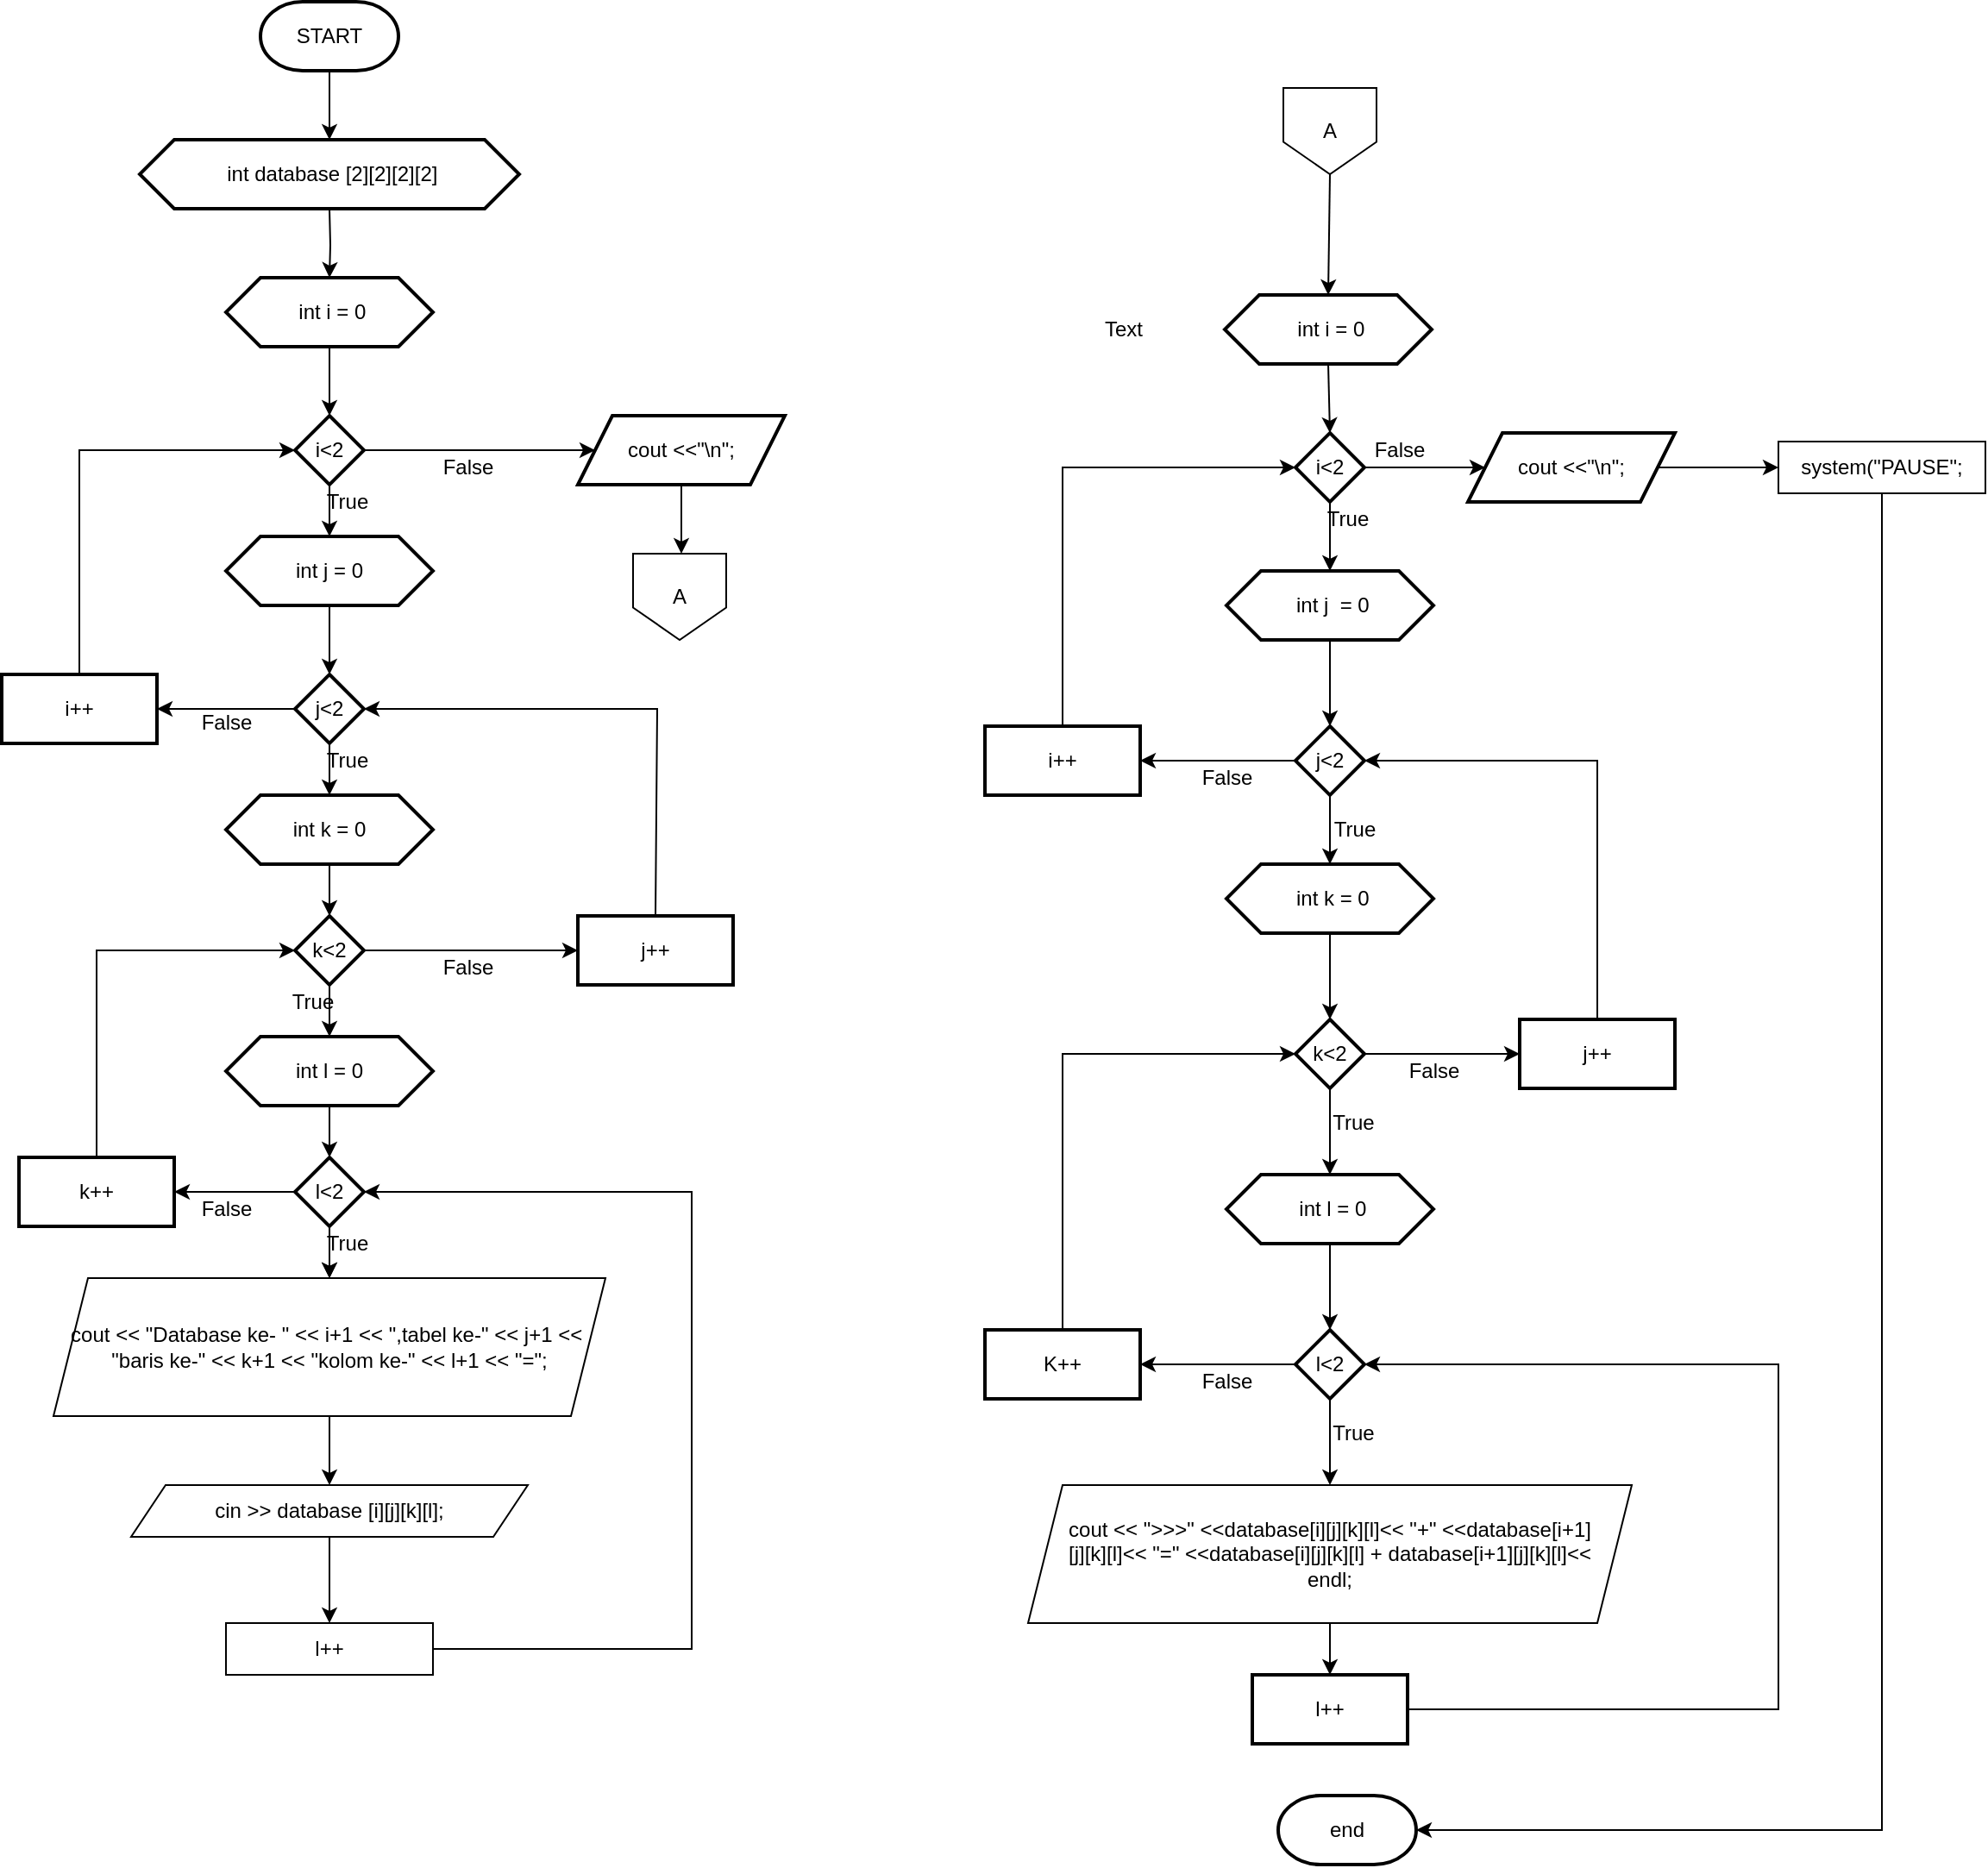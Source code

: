 <mxfile version="21.0.8" type="github">
  <diagram name="Halaman-1" id="My34Ea7B5HE9uBnM6y56">
    <mxGraphModel dx="1420" dy="924" grid="1" gridSize="10" guides="1" tooltips="1" connect="1" arrows="1" fold="1" page="1" pageScale="1" pageWidth="827" pageHeight="1169" math="0" shadow="0">
      <root>
        <mxCell id="0" />
        <mxCell id="1" parent="0" />
        <mxCell id="FS_mdOsVPUlgW1yLbpHe-3" value="" style="edgeStyle=orthogonalEdgeStyle;rounded=0;orthogonalLoop=1;jettySize=auto;html=1;" parent="1" source="FS_mdOsVPUlgW1yLbpHe-1" edge="1">
          <mxGeometry relative="1" as="geometry">
            <mxPoint x="210" y="120" as="targetPoint" />
          </mxGeometry>
        </mxCell>
        <mxCell id="FS_mdOsVPUlgW1yLbpHe-1" value="START" style="strokeWidth=2;html=1;shape=mxgraph.flowchart.terminator;whiteSpace=wrap;" parent="1" vertex="1">
          <mxGeometry x="170" y="40" width="80" height="40" as="geometry" />
        </mxCell>
        <mxCell id="FS_mdOsVPUlgW1yLbpHe-5" value="" style="edgeStyle=orthogonalEdgeStyle;rounded=0;orthogonalLoop=1;jettySize=auto;html=1;" parent="1" target="FS_mdOsVPUlgW1yLbpHe-4" edge="1">
          <mxGeometry relative="1" as="geometry">
            <mxPoint x="210" y="160" as="sourcePoint" />
          </mxGeometry>
        </mxCell>
        <mxCell id="FS_mdOsVPUlgW1yLbpHe-2" value="&amp;nbsp;int database [2][2][2][2]" style="shape=hexagon;perimeter=hexagonPerimeter2;whiteSpace=wrap;html=1;fixedSize=1;strokeWidth=2;" parent="1" vertex="1">
          <mxGeometry x="100" y="120" width="220" height="40" as="geometry" />
        </mxCell>
        <mxCell id="FS_mdOsVPUlgW1yLbpHe-7" value="" style="edgeStyle=orthogonalEdgeStyle;rounded=0;orthogonalLoop=1;jettySize=auto;html=1;" parent="1" source="FS_mdOsVPUlgW1yLbpHe-4" target="FS_mdOsVPUlgW1yLbpHe-6" edge="1">
          <mxGeometry relative="1" as="geometry" />
        </mxCell>
        <mxCell id="FS_mdOsVPUlgW1yLbpHe-4" value="&amp;nbsp;int i = 0" style="shape=hexagon;perimeter=hexagonPerimeter2;whiteSpace=wrap;html=1;fixedSize=1;strokeWidth=2;" parent="1" vertex="1">
          <mxGeometry x="150" y="200" width="120" height="40" as="geometry" />
        </mxCell>
        <mxCell id="FS_mdOsVPUlgW1yLbpHe-6" value="i&amp;lt;2" style="rhombus;whiteSpace=wrap;html=1;strokeWidth=2;" parent="1" vertex="1">
          <mxGeometry x="190" y="280" width="40" height="40" as="geometry" />
        </mxCell>
        <mxCell id="FS_mdOsVPUlgW1yLbpHe-8" value="i++" style="whiteSpace=wrap;html=1;strokeWidth=2;" parent="1" vertex="1">
          <mxGeometry x="20" y="430" width="90" height="40" as="geometry" />
        </mxCell>
        <mxCell id="FS_mdOsVPUlgW1yLbpHe-11" value="cout &amp;lt;&amp;lt;&quot;\n&quot;;" style="shape=parallelogram;perimeter=parallelogramPerimeter;whiteSpace=wrap;html=1;fixedSize=1;strokeWidth=2;" parent="1" vertex="1">
          <mxGeometry x="354" y="280" width="120" height="40" as="geometry" />
        </mxCell>
        <mxCell id="FS_mdOsVPUlgW1yLbpHe-14" value="" style="endArrow=classic;html=1;rounded=0;exitX=0.5;exitY=1;exitDx=0;exitDy=0;entryX=0.5;entryY=0;entryDx=0;entryDy=0;" parent="1" source="FS_mdOsVPUlgW1yLbpHe-11" edge="1">
          <mxGeometry width="50" height="50" relative="1" as="geometry">
            <mxPoint x="390" y="350" as="sourcePoint" />
            <mxPoint x="414" y="360" as="targetPoint" />
          </mxGeometry>
        </mxCell>
        <mxCell id="bL36hwAB8mRqSMdFLCKd-1" value="int j = 0" style="shape=hexagon;perimeter=hexagonPerimeter2;whiteSpace=wrap;html=1;fixedSize=1;strokeWidth=2;" vertex="1" parent="1">
          <mxGeometry x="150" y="350" width="120" height="40" as="geometry" />
        </mxCell>
        <mxCell id="bL36hwAB8mRqSMdFLCKd-2" value="j&amp;lt;2" style="rhombus;whiteSpace=wrap;html=1;strokeWidth=2;" vertex="1" parent="1">
          <mxGeometry x="190" y="430" width="40" height="40" as="geometry" />
        </mxCell>
        <mxCell id="bL36hwAB8mRqSMdFLCKd-3" value="int k = 0" style="shape=hexagon;perimeter=hexagonPerimeter2;whiteSpace=wrap;html=1;fixedSize=1;strokeWidth=2;" vertex="1" parent="1">
          <mxGeometry x="150" y="500" width="120" height="40" as="geometry" />
        </mxCell>
        <mxCell id="bL36hwAB8mRqSMdFLCKd-4" value="k&amp;lt;2" style="rhombus;whiteSpace=wrap;html=1;strokeWidth=2;" vertex="1" parent="1">
          <mxGeometry x="190" y="570" width="40" height="40" as="geometry" />
        </mxCell>
        <mxCell id="bL36hwAB8mRqSMdFLCKd-5" value="int l = 0" style="shape=hexagon;perimeter=hexagonPerimeter2;whiteSpace=wrap;html=1;fixedSize=1;strokeWidth=2;" vertex="1" parent="1">
          <mxGeometry x="150" y="640" width="120" height="40" as="geometry" />
        </mxCell>
        <mxCell id="bL36hwAB8mRqSMdFLCKd-96" value="" style="edgeStyle=orthogonalEdgeStyle;rounded=0;orthogonalLoop=1;jettySize=auto;html=1;" edge="1" parent="1" source="bL36hwAB8mRqSMdFLCKd-6" target="bL36hwAB8mRqSMdFLCKd-7">
          <mxGeometry relative="1" as="geometry" />
        </mxCell>
        <mxCell id="bL36hwAB8mRqSMdFLCKd-6" value="l&amp;lt;2" style="rhombus;whiteSpace=wrap;html=1;strokeWidth=2;" vertex="1" parent="1">
          <mxGeometry x="190" y="710" width="40" height="40" as="geometry" />
        </mxCell>
        <mxCell id="bL36hwAB8mRqSMdFLCKd-7" value="cout &amp;lt;&amp;lt; &quot;Database ke- &quot; &amp;lt;&amp;lt; i+1 &amp;lt;&amp;lt; &quot;,tabel ke-&quot; &amp;lt;&amp;lt; j+1 &amp;lt;&amp;lt;&amp;nbsp;&lt;br&gt;&quot;baris ke-&quot; &amp;lt;&amp;lt; k+1 &amp;lt;&amp;lt; &quot;kolom ke-&quot; &amp;lt;&amp;lt; l+1 &amp;lt;&amp;lt; &quot;=&quot;;" style="shape=parallelogram;perimeter=parallelogramPerimeter;whiteSpace=wrap;html=1;fixedSize=1;" vertex="1" parent="1">
          <mxGeometry x="50" y="780" width="320" height="80" as="geometry" />
        </mxCell>
        <mxCell id="bL36hwAB8mRqSMdFLCKd-8" value="cin &amp;gt;&amp;gt; database [i][j][k][l];" style="shape=parallelogram;perimeter=parallelogramPerimeter;whiteSpace=wrap;html=1;fixedSize=1;" vertex="1" parent="1">
          <mxGeometry x="95" y="900" width="230" height="30" as="geometry" />
        </mxCell>
        <mxCell id="bL36hwAB8mRqSMdFLCKd-9" value="l++" style="rounded=0;whiteSpace=wrap;html=1;" vertex="1" parent="1">
          <mxGeometry x="150" y="980" width="120" height="30" as="geometry" />
        </mxCell>
        <mxCell id="bL36hwAB8mRqSMdFLCKd-13" value="" style="endArrow=classic;html=1;rounded=0;exitX=0.5;exitY=1;exitDx=0;exitDy=0;entryX=0.5;entryY=0;entryDx=0;entryDy=0;" edge="1" parent="1" source="FS_mdOsVPUlgW1yLbpHe-6" target="bL36hwAB8mRqSMdFLCKd-1">
          <mxGeometry width="50" height="50" relative="1" as="geometry">
            <mxPoint x="420" y="440" as="sourcePoint" />
            <mxPoint x="470" y="390" as="targetPoint" />
          </mxGeometry>
        </mxCell>
        <mxCell id="bL36hwAB8mRqSMdFLCKd-15" value="" style="endArrow=classic;html=1;rounded=0;exitX=0.5;exitY=1;exitDx=0;exitDy=0;entryX=0.5;entryY=0;entryDx=0;entryDy=0;" edge="1" parent="1" source="bL36hwAB8mRqSMdFLCKd-7" target="bL36hwAB8mRqSMdFLCKd-8">
          <mxGeometry width="50" height="50" relative="1" as="geometry">
            <mxPoint x="394" y="685" as="sourcePoint" />
            <mxPoint x="444" y="635" as="targetPoint" />
          </mxGeometry>
        </mxCell>
        <mxCell id="bL36hwAB8mRqSMdFLCKd-16" value="" style="endArrow=classic;html=1;rounded=0;exitX=1;exitY=0.5;exitDx=0;exitDy=0;entryX=0;entryY=0.5;entryDx=0;entryDy=0;" edge="1" parent="1" source="FS_mdOsVPUlgW1yLbpHe-6" target="FS_mdOsVPUlgW1yLbpHe-11">
          <mxGeometry width="50" height="50" relative="1" as="geometry">
            <mxPoint x="424" y="620" as="sourcePoint" />
            <mxPoint x="474" y="570" as="targetPoint" />
          </mxGeometry>
        </mxCell>
        <mxCell id="bL36hwAB8mRqSMdFLCKd-17" value="" style="endArrow=classic;html=1;rounded=0;exitX=0.5;exitY=1;exitDx=0;exitDy=0;entryX=0.5;entryY=0;entryDx=0;entryDy=0;" edge="1" parent="1" source="bL36hwAB8mRqSMdFLCKd-8" target="bL36hwAB8mRqSMdFLCKd-9">
          <mxGeometry width="50" height="50" relative="1" as="geometry">
            <mxPoint x="414" y="740" as="sourcePoint" />
            <mxPoint x="464" y="690" as="targetPoint" />
          </mxGeometry>
        </mxCell>
        <mxCell id="bL36hwAB8mRqSMdFLCKd-18" value="" style="endArrow=classic;html=1;rounded=0;exitX=0.5;exitY=1;exitDx=0;exitDy=0;" edge="1" parent="1" source="bL36hwAB8mRqSMdFLCKd-6" target="bL36hwAB8mRqSMdFLCKd-7">
          <mxGeometry width="50" height="50" relative="1" as="geometry">
            <mxPoint x="400" y="410" as="sourcePoint" />
            <mxPoint x="450" y="360" as="targetPoint" />
          </mxGeometry>
        </mxCell>
        <mxCell id="bL36hwAB8mRqSMdFLCKd-19" value="" style="endArrow=classic;html=1;rounded=0;exitX=0.5;exitY=1;exitDx=0;exitDy=0;entryX=0.5;entryY=0;entryDx=0;entryDy=0;" edge="1" parent="1" source="bL36hwAB8mRqSMdFLCKd-5" target="bL36hwAB8mRqSMdFLCKd-6">
          <mxGeometry width="50" height="50" relative="1" as="geometry">
            <mxPoint x="410" y="420" as="sourcePoint" />
            <mxPoint x="460" y="370" as="targetPoint" />
          </mxGeometry>
        </mxCell>
        <mxCell id="bL36hwAB8mRqSMdFLCKd-20" value="" style="endArrow=classic;html=1;rounded=0;exitX=0.5;exitY=1;exitDx=0;exitDy=0;entryX=0.5;entryY=0;entryDx=0;entryDy=0;" edge="1" parent="1" source="bL36hwAB8mRqSMdFLCKd-4" target="bL36hwAB8mRqSMdFLCKd-5">
          <mxGeometry width="50" height="50" relative="1" as="geometry">
            <mxPoint x="420" y="430" as="sourcePoint" />
            <mxPoint x="470" y="380" as="targetPoint" />
          </mxGeometry>
        </mxCell>
        <mxCell id="bL36hwAB8mRqSMdFLCKd-21" value="" style="endArrow=classic;html=1;rounded=0;exitX=0.5;exitY=1;exitDx=0;exitDy=0;entryX=0.5;entryY=0;entryDx=0;entryDy=0;" edge="1" parent="1" source="bL36hwAB8mRqSMdFLCKd-3" target="bL36hwAB8mRqSMdFLCKd-4">
          <mxGeometry width="50" height="50" relative="1" as="geometry">
            <mxPoint x="430" y="440" as="sourcePoint" />
            <mxPoint x="480" y="390" as="targetPoint" />
          </mxGeometry>
        </mxCell>
        <mxCell id="bL36hwAB8mRqSMdFLCKd-22" value="" style="endArrow=classic;html=1;rounded=0;exitX=0.5;exitY=1;exitDx=0;exitDy=0;entryX=0.5;entryY=0;entryDx=0;entryDy=0;" edge="1" parent="1" source="bL36hwAB8mRqSMdFLCKd-2" target="bL36hwAB8mRqSMdFLCKd-3">
          <mxGeometry width="50" height="50" relative="1" as="geometry">
            <mxPoint x="440" y="450" as="sourcePoint" />
            <mxPoint x="490" y="400" as="targetPoint" />
          </mxGeometry>
        </mxCell>
        <mxCell id="bL36hwAB8mRqSMdFLCKd-23" value="" style="endArrow=classic;html=1;rounded=0;exitX=0.5;exitY=1;exitDx=0;exitDy=0;" edge="1" parent="1" source="bL36hwAB8mRqSMdFLCKd-1" target="bL36hwAB8mRqSMdFLCKd-2">
          <mxGeometry width="50" height="50" relative="1" as="geometry">
            <mxPoint x="450" y="460" as="sourcePoint" />
            <mxPoint x="500" y="410" as="targetPoint" />
          </mxGeometry>
        </mxCell>
        <mxCell id="bL36hwAB8mRqSMdFLCKd-26" value="&amp;nbsp;int i = 0" style="shape=hexagon;perimeter=hexagonPerimeter2;whiteSpace=wrap;html=1;fixedSize=1;strokeWidth=2;" vertex="1" parent="1">
          <mxGeometry x="729" y="210" width="120" height="40" as="geometry" />
        </mxCell>
        <mxCell id="bL36hwAB8mRqSMdFLCKd-27" value="i&amp;lt;2" style="rhombus;whiteSpace=wrap;html=1;strokeWidth=2;" vertex="1" parent="1">
          <mxGeometry x="770" y="290" width="40" height="40" as="geometry" />
        </mxCell>
        <mxCell id="bL36hwAB8mRqSMdFLCKd-28" value="" style="endArrow=classic;html=1;rounded=0;exitX=0;exitY=0.5;exitDx=0;exitDy=0;entryX=1;entryY=0.5;entryDx=0;entryDy=0;" edge="1" parent="1" source="bL36hwAB8mRqSMdFLCKd-2" target="FS_mdOsVPUlgW1yLbpHe-8">
          <mxGeometry width="50" height="50" relative="1" as="geometry">
            <mxPoint x="520" y="560" as="sourcePoint" />
            <mxPoint x="570" y="510" as="targetPoint" />
          </mxGeometry>
        </mxCell>
        <mxCell id="bL36hwAB8mRqSMdFLCKd-29" value="" style="endArrow=classic;html=1;rounded=0;exitX=0.5;exitY=0;exitDx=0;exitDy=0;entryX=0;entryY=0.5;entryDx=0;entryDy=0;" edge="1" parent="1" source="FS_mdOsVPUlgW1yLbpHe-8" target="FS_mdOsVPUlgW1yLbpHe-6">
          <mxGeometry width="50" height="50" relative="1" as="geometry">
            <mxPoint x="530" y="570" as="sourcePoint" />
            <mxPoint x="580" y="520" as="targetPoint" />
            <Array as="points">
              <mxPoint x="65" y="300" />
            </Array>
          </mxGeometry>
        </mxCell>
        <mxCell id="bL36hwAB8mRqSMdFLCKd-31" value="" style="endArrow=classic;html=1;rounded=0;exitX=0.5;exitY=1;exitDx=0;exitDy=0;entryX=0.5;entryY=0;entryDx=0;entryDy=0;" edge="1" parent="1" source="bL36hwAB8mRqSMdFLCKd-26" target="bL36hwAB8mRqSMdFLCKd-27">
          <mxGeometry width="50" height="50" relative="1" as="geometry">
            <mxPoint x="550" y="590" as="sourcePoint" />
            <mxPoint x="600" y="540" as="targetPoint" />
          </mxGeometry>
        </mxCell>
        <mxCell id="bL36hwAB8mRqSMdFLCKd-34" value="&amp;nbsp;int j&amp;nbsp; = 0" style="shape=hexagon;perimeter=hexagonPerimeter2;whiteSpace=wrap;html=1;fixedSize=1;strokeWidth=2;" vertex="1" parent="1">
          <mxGeometry x="730" y="370" width="120" height="40" as="geometry" />
        </mxCell>
        <mxCell id="bL36hwAB8mRqSMdFLCKd-35" value="&amp;nbsp;int l = 0" style="shape=hexagon;perimeter=hexagonPerimeter2;whiteSpace=wrap;html=1;fixedSize=1;strokeWidth=2;" vertex="1" parent="1">
          <mxGeometry x="730" y="720" width="120" height="40" as="geometry" />
        </mxCell>
        <mxCell id="bL36hwAB8mRqSMdFLCKd-36" value="&amp;nbsp;int k = 0" style="shape=hexagon;perimeter=hexagonPerimeter2;whiteSpace=wrap;html=1;fixedSize=1;strokeWidth=2;" vertex="1" parent="1">
          <mxGeometry x="730" y="540" width="120" height="40" as="geometry" />
        </mxCell>
        <mxCell id="bL36hwAB8mRqSMdFLCKd-40" value="j&amp;lt;2" style="rhombus;whiteSpace=wrap;html=1;strokeWidth=2;" vertex="1" parent="1">
          <mxGeometry x="770" y="460" width="40" height="40" as="geometry" />
        </mxCell>
        <mxCell id="bL36hwAB8mRqSMdFLCKd-41" value="l&amp;lt;2" style="rhombus;whiteSpace=wrap;html=1;strokeWidth=2;" vertex="1" parent="1">
          <mxGeometry x="770" y="810" width="40" height="40" as="geometry" />
        </mxCell>
        <mxCell id="bL36hwAB8mRqSMdFLCKd-42" value="k&amp;lt;2" style="rhombus;whiteSpace=wrap;html=1;strokeWidth=2;" vertex="1" parent="1">
          <mxGeometry x="770" y="630" width="40" height="40" as="geometry" />
        </mxCell>
        <mxCell id="bL36hwAB8mRqSMdFLCKd-46" value="K++" style="whiteSpace=wrap;html=1;strokeWidth=2;" vertex="1" parent="1">
          <mxGeometry x="590" y="810" width="90" height="40" as="geometry" />
        </mxCell>
        <mxCell id="bL36hwAB8mRqSMdFLCKd-47" value="i++" style="whiteSpace=wrap;html=1;strokeWidth=2;" vertex="1" parent="1">
          <mxGeometry x="590" y="460" width="90" height="40" as="geometry" />
        </mxCell>
        <mxCell id="bL36hwAB8mRqSMdFLCKd-48" value="cout &amp;lt;&amp;lt; &quot;&amp;gt;&amp;gt;&amp;gt;&quot; &amp;lt;&amp;lt;database[i][j][k][l]&amp;lt;&amp;lt; &quot;+&quot; &amp;lt;&amp;lt;database[i+1]&lt;br&gt;[j][k][l]&amp;lt;&amp;lt; &quot;=&quot; &amp;lt;&amp;lt;database[i][j][k][l] + database[i+1][j][k][l]&amp;lt;&amp;lt;&lt;br&gt;endl;" style="shape=parallelogram;perimeter=parallelogramPerimeter;whiteSpace=wrap;html=1;fixedSize=1;" vertex="1" parent="1">
          <mxGeometry x="615" y="900" width="350" height="80" as="geometry" />
        </mxCell>
        <mxCell id="bL36hwAB8mRqSMdFLCKd-49" value="cout &amp;lt;&amp;lt;&quot;\n&quot;;" style="shape=parallelogram;perimeter=parallelogramPerimeter;whiteSpace=wrap;html=1;fixedSize=1;strokeWidth=2;" vertex="1" parent="1">
          <mxGeometry x="870" y="290" width="120" height="40" as="geometry" />
        </mxCell>
        <mxCell id="bL36hwAB8mRqSMdFLCKd-50" value="system(&quot;PAUSE&quot;;" style="rounded=0;whiteSpace=wrap;html=1;" vertex="1" parent="1">
          <mxGeometry x="1050" y="295" width="120" height="30" as="geometry" />
        </mxCell>
        <mxCell id="bL36hwAB8mRqSMdFLCKd-51" value="end" style="strokeWidth=2;html=1;shape=mxgraph.flowchart.terminator;whiteSpace=wrap;" vertex="1" parent="1">
          <mxGeometry x="760" y="1080" width="80" height="40" as="geometry" />
        </mxCell>
        <mxCell id="bL36hwAB8mRqSMdFLCKd-52" value="l++" style="whiteSpace=wrap;html=1;strokeWidth=2;" vertex="1" parent="1">
          <mxGeometry x="745" y="1010" width="90" height="40" as="geometry" />
        </mxCell>
        <mxCell id="bL36hwAB8mRqSMdFLCKd-53" value="" style="endArrow=classic;html=1;rounded=0;exitX=0;exitY=0.5;exitDx=0;exitDy=0;entryX=1;entryY=0.5;entryDx=0;entryDy=0;" edge="1" parent="1" source="bL36hwAB8mRqSMdFLCKd-40" target="bL36hwAB8mRqSMdFLCKd-47">
          <mxGeometry width="50" height="50" relative="1" as="geometry">
            <mxPoint x="560" y="600" as="sourcePoint" />
            <mxPoint x="610" y="550" as="targetPoint" />
          </mxGeometry>
        </mxCell>
        <mxCell id="bL36hwAB8mRqSMdFLCKd-54" value="" style="endArrow=classic;html=1;rounded=0;exitX=0.5;exitY=1;exitDx=0;exitDy=0;entryX=0.5;entryY=0;entryDx=0;entryDy=0;" edge="1" parent="1" source="bL36hwAB8mRqSMdFLCKd-27" target="bL36hwAB8mRqSMdFLCKd-34">
          <mxGeometry width="50" height="50" relative="1" as="geometry">
            <mxPoint x="510" y="570" as="sourcePoint" />
            <mxPoint x="620" y="560" as="targetPoint" />
          </mxGeometry>
        </mxCell>
        <mxCell id="bL36hwAB8mRqSMdFLCKd-55" value="" style="endArrow=classic;html=1;rounded=0;exitX=0.5;exitY=1;exitDx=0;exitDy=0;entryX=0.5;entryY=0;entryDx=0;entryDy=0;" edge="1" parent="1" source="bL36hwAB8mRqSMdFLCKd-34" target="bL36hwAB8mRqSMdFLCKd-40">
          <mxGeometry width="50" height="50" relative="1" as="geometry">
            <mxPoint x="580" y="620" as="sourcePoint" />
            <mxPoint x="630" y="570" as="targetPoint" />
          </mxGeometry>
        </mxCell>
        <mxCell id="bL36hwAB8mRqSMdFLCKd-56" value="" style="endArrow=classic;html=1;rounded=0;exitX=0.5;exitY=1;exitDx=0;exitDy=0;entryX=0.5;entryY=0;entryDx=0;entryDy=0;" edge="1" parent="1" source="bL36hwAB8mRqSMdFLCKd-40" target="bL36hwAB8mRqSMdFLCKd-36">
          <mxGeometry width="50" height="50" relative="1" as="geometry">
            <mxPoint x="590" y="630" as="sourcePoint" />
            <mxPoint x="640" y="580" as="targetPoint" />
          </mxGeometry>
        </mxCell>
        <mxCell id="bL36hwAB8mRqSMdFLCKd-57" value="" style="endArrow=classic;html=1;rounded=0;exitX=0.5;exitY=1;exitDx=0;exitDy=0;entryX=0.5;entryY=0;entryDx=0;entryDy=0;" edge="1" parent="1" source="bL36hwAB8mRqSMdFLCKd-36" target="bL36hwAB8mRqSMdFLCKd-42">
          <mxGeometry width="50" height="50" relative="1" as="geometry">
            <mxPoint x="600" y="640" as="sourcePoint" />
            <mxPoint x="650" y="590" as="targetPoint" />
          </mxGeometry>
        </mxCell>
        <mxCell id="bL36hwAB8mRqSMdFLCKd-58" value="" style="endArrow=classic;html=1;rounded=0;exitX=0.5;exitY=1;exitDx=0;exitDy=0;entryX=0.5;entryY=0;entryDx=0;entryDy=0;" edge="1" parent="1" source="bL36hwAB8mRqSMdFLCKd-42" target="bL36hwAB8mRqSMdFLCKd-35">
          <mxGeometry width="50" height="50" relative="1" as="geometry">
            <mxPoint x="610" y="650" as="sourcePoint" />
            <mxPoint x="660" y="600" as="targetPoint" />
          </mxGeometry>
        </mxCell>
        <mxCell id="bL36hwAB8mRqSMdFLCKd-59" value="" style="endArrow=classic;html=1;rounded=0;exitX=1;exitY=0.5;exitDx=0;exitDy=0;entryX=0;entryY=0.5;entryDx=0;entryDy=0;" edge="1" parent="1" source="bL36hwAB8mRqSMdFLCKd-49" target="bL36hwAB8mRqSMdFLCKd-50">
          <mxGeometry width="50" height="50" relative="1" as="geometry">
            <mxPoint x="980" y="395" as="sourcePoint" />
            <mxPoint x="1030" y="345" as="targetPoint" />
          </mxGeometry>
        </mxCell>
        <mxCell id="bL36hwAB8mRqSMdFLCKd-60" value="" style="endArrow=classic;html=1;rounded=0;exitX=0.5;exitY=1;exitDx=0;exitDy=0;entryX=0.5;entryY=0;entryDx=0;entryDy=0;" edge="1" parent="1" source="bL36hwAB8mRqSMdFLCKd-35" target="bL36hwAB8mRqSMdFLCKd-41">
          <mxGeometry width="50" height="50" relative="1" as="geometry">
            <mxPoint x="630" y="670" as="sourcePoint" />
            <mxPoint x="680" y="620" as="targetPoint" />
          </mxGeometry>
        </mxCell>
        <mxCell id="bL36hwAB8mRqSMdFLCKd-62" value="" style="endArrow=classic;html=1;rounded=0;exitX=0.5;exitY=0;exitDx=0;exitDy=0;entryX=0;entryY=0.5;entryDx=0;entryDy=0;" edge="1" parent="1" source="bL36hwAB8mRqSMdFLCKd-47" target="bL36hwAB8mRqSMdFLCKd-27">
          <mxGeometry width="50" height="50" relative="1" as="geometry">
            <mxPoint x="540" y="615" as="sourcePoint" />
            <mxPoint x="590" y="565" as="targetPoint" />
            <Array as="points">
              <mxPoint x="635" y="310" />
            </Array>
          </mxGeometry>
        </mxCell>
        <mxCell id="bL36hwAB8mRqSMdFLCKd-63" value="" style="endArrow=classic;html=1;rounded=0;exitX=0.5;exitY=0;exitDx=0;exitDy=0;entryX=0;entryY=0.5;entryDx=0;entryDy=0;" edge="1" parent="1" source="bL36hwAB8mRqSMdFLCKd-46" target="bL36hwAB8mRqSMdFLCKd-42">
          <mxGeometry width="50" height="50" relative="1" as="geometry">
            <mxPoint x="650" y="690" as="sourcePoint" />
            <mxPoint x="700" y="640" as="targetPoint" />
            <Array as="points">
              <mxPoint x="635" y="650" />
            </Array>
          </mxGeometry>
        </mxCell>
        <mxCell id="bL36hwAB8mRqSMdFLCKd-64" value="" style="endArrow=classic;html=1;rounded=0;exitX=0;exitY=0.5;exitDx=0;exitDy=0;entryX=1;entryY=0.5;entryDx=0;entryDy=0;" edge="1" parent="1" source="bL36hwAB8mRqSMdFLCKd-41" target="bL36hwAB8mRqSMdFLCKd-46">
          <mxGeometry width="50" height="50" relative="1" as="geometry">
            <mxPoint x="660" y="700" as="sourcePoint" />
            <mxPoint x="710" y="650" as="targetPoint" />
          </mxGeometry>
        </mxCell>
        <mxCell id="bL36hwAB8mRqSMdFLCKd-65" value="" style="endArrow=classic;html=1;rounded=0;exitX=0.5;exitY=1;exitDx=0;exitDy=0;" edge="1" parent="1" source="bL36hwAB8mRqSMdFLCKd-41" target="bL36hwAB8mRqSMdFLCKd-48">
          <mxGeometry width="50" height="50" relative="1" as="geometry">
            <mxPoint x="670" y="710" as="sourcePoint" />
            <mxPoint x="720" y="660" as="targetPoint" />
          </mxGeometry>
        </mxCell>
        <mxCell id="bL36hwAB8mRqSMdFLCKd-66" value="" style="endArrow=classic;html=1;rounded=0;exitX=1;exitY=0.5;exitDx=0;exitDy=0;entryX=0;entryY=0.5;entryDx=0;entryDy=0;" edge="1" parent="1" source="bL36hwAB8mRqSMdFLCKd-27" target="bL36hwAB8mRqSMdFLCKd-49">
          <mxGeometry width="50" height="50" relative="1" as="geometry">
            <mxPoint x="680" y="720" as="sourcePoint" />
            <mxPoint x="730" y="670" as="targetPoint" />
          </mxGeometry>
        </mxCell>
        <mxCell id="bL36hwAB8mRqSMdFLCKd-67" value="" style="endArrow=classic;html=1;rounded=0;exitX=0.5;exitY=1;exitDx=0;exitDy=0;entryX=0.5;entryY=0;entryDx=0;entryDy=0;" edge="1" parent="1" target="bL36hwAB8mRqSMdFLCKd-26">
          <mxGeometry width="50" height="50" relative="1" as="geometry">
            <mxPoint x="790" y="140" as="sourcePoint" />
            <mxPoint x="1060" y="320" as="targetPoint" />
          </mxGeometry>
        </mxCell>
        <mxCell id="bL36hwAB8mRqSMdFLCKd-68" value="j++" style="whiteSpace=wrap;html=1;strokeWidth=2;" vertex="1" parent="1">
          <mxGeometry x="354" y="570" width="90" height="40" as="geometry" />
        </mxCell>
        <mxCell id="bL36hwAB8mRqSMdFLCKd-69" value="k++" style="whiteSpace=wrap;html=1;strokeWidth=2;" vertex="1" parent="1">
          <mxGeometry x="30" y="710" width="90" height="40" as="geometry" />
        </mxCell>
        <mxCell id="bL36hwAB8mRqSMdFLCKd-70" value="" style="endArrow=classic;html=1;rounded=0;exitX=0;exitY=0.5;exitDx=0;exitDy=0;entryX=1;entryY=0.5;entryDx=0;entryDy=0;" edge="1" parent="1" source="bL36hwAB8mRqSMdFLCKd-6" target="bL36hwAB8mRqSMdFLCKd-69">
          <mxGeometry width="50" height="50" relative="1" as="geometry">
            <mxPoint x="390" y="630" as="sourcePoint" />
            <mxPoint x="300" y="630" as="targetPoint" />
          </mxGeometry>
        </mxCell>
        <mxCell id="bL36hwAB8mRqSMdFLCKd-71" value="" style="endArrow=classic;html=1;rounded=0;exitX=0.5;exitY=0;exitDx=0;exitDy=0;entryX=0;entryY=0.5;entryDx=0;entryDy=0;" edge="1" parent="1" source="bL36hwAB8mRqSMdFLCKd-69" target="bL36hwAB8mRqSMdFLCKd-4">
          <mxGeometry width="50" height="50" relative="1" as="geometry">
            <mxPoint x="384" y="690" as="sourcePoint" />
            <mxPoint x="294" y="690" as="targetPoint" />
            <Array as="points">
              <mxPoint x="75" y="590" />
            </Array>
          </mxGeometry>
        </mxCell>
        <mxCell id="bL36hwAB8mRqSMdFLCKd-72" value="" style="endArrow=classic;html=1;rounded=0;exitX=1;exitY=0.5;exitDx=0;exitDy=0;entryX=1;entryY=0.5;entryDx=0;entryDy=0;" edge="1" parent="1" source="bL36hwAB8mRqSMdFLCKd-52" target="bL36hwAB8mRqSMdFLCKd-41">
          <mxGeometry width="50" height="50" relative="1" as="geometry">
            <mxPoint x="394" y="700" as="sourcePoint" />
            <mxPoint x="304" y="700" as="targetPoint" />
            <Array as="points">
              <mxPoint x="1050" y="1030" />
              <mxPoint x="1050" y="940" />
              <mxPoint x="1050" y="830" />
            </Array>
          </mxGeometry>
        </mxCell>
        <mxCell id="bL36hwAB8mRqSMdFLCKd-73" value="" style="endArrow=classic;html=1;rounded=0;exitX=0.5;exitY=0;exitDx=0;exitDy=0;entryX=1;entryY=0.5;entryDx=0;entryDy=0;" edge="1" parent="1" source="bL36hwAB8mRqSMdFLCKd-68" target="bL36hwAB8mRqSMdFLCKd-2">
          <mxGeometry width="50" height="50" relative="1" as="geometry">
            <mxPoint x="404" y="710" as="sourcePoint" />
            <mxPoint x="314" y="710" as="targetPoint" />
            <Array as="points">
              <mxPoint x="400" y="450" />
            </Array>
          </mxGeometry>
        </mxCell>
        <mxCell id="bL36hwAB8mRqSMdFLCKd-74" value="" style="endArrow=classic;html=1;rounded=0;exitX=1;exitY=0.5;exitDx=0;exitDy=0;entryX=1;entryY=0.5;entryDx=0;entryDy=0;" edge="1" parent="1" source="bL36hwAB8mRqSMdFLCKd-9" target="bL36hwAB8mRqSMdFLCKd-6">
          <mxGeometry width="50" height="50" relative="1" as="geometry">
            <mxPoint x="414" y="720" as="sourcePoint" />
            <mxPoint x="324" y="720" as="targetPoint" />
            <Array as="points">
              <mxPoint x="420" y="995" />
              <mxPoint x="420" y="730" />
            </Array>
          </mxGeometry>
        </mxCell>
        <mxCell id="bL36hwAB8mRqSMdFLCKd-75" value="" style="endArrow=classic;html=1;rounded=0;exitX=1;exitY=0.5;exitDx=0;exitDy=0;entryX=0;entryY=0.5;entryDx=0;entryDy=0;" edge="1" parent="1" source="bL36hwAB8mRqSMdFLCKd-4" target="bL36hwAB8mRqSMdFLCKd-68">
          <mxGeometry width="50" height="50" relative="1" as="geometry">
            <mxPoint x="424" y="730" as="sourcePoint" />
            <mxPoint x="334" y="730" as="targetPoint" />
          </mxGeometry>
        </mxCell>
        <mxCell id="bL36hwAB8mRqSMdFLCKd-76" value="" style="endArrow=classic;html=1;rounded=0;exitX=0.5;exitY=0;exitDx=0;exitDy=0;entryX=1;entryY=0.5;entryDx=0;entryDy=0;" edge="1" parent="1" source="bL36hwAB8mRqSMdFLCKd-80" target="bL36hwAB8mRqSMdFLCKd-40">
          <mxGeometry width="50" height="50" relative="1" as="geometry">
            <mxPoint x="929.23" y="540" as="sourcePoint" />
            <mxPoint x="929.23" y="580" as="targetPoint" />
            <Array as="points">
              <mxPoint x="945" y="480" />
            </Array>
          </mxGeometry>
        </mxCell>
        <mxCell id="bL36hwAB8mRqSMdFLCKd-78" value="" style="endArrow=classic;html=1;rounded=0;entryX=1;entryY=0.5;entryDx=0;entryDy=0;entryPerimeter=0;exitX=0.5;exitY=1;exitDx=0;exitDy=0;" edge="1" parent="1" source="bL36hwAB8mRqSMdFLCKd-50" target="bL36hwAB8mRqSMdFLCKd-51">
          <mxGeometry width="50" height="50" relative="1" as="geometry">
            <mxPoint x="1110" y="320" as="sourcePoint" />
            <mxPoint x="1380" y="780" as="targetPoint" />
            <Array as="points">
              <mxPoint x="1110" y="1100" />
            </Array>
          </mxGeometry>
        </mxCell>
        <mxCell id="bL36hwAB8mRqSMdFLCKd-79" value="" style="endArrow=classic;html=1;rounded=0;exitX=1;exitY=0.5;exitDx=0;exitDy=0;entryX=0;entryY=0.5;entryDx=0;entryDy=0;" edge="1" parent="1" source="bL36hwAB8mRqSMdFLCKd-42" target="bL36hwAB8mRqSMdFLCKd-80">
          <mxGeometry width="50" height="50" relative="1" as="geometry">
            <mxPoint x="840" y="640" as="sourcePoint" />
            <mxPoint x="840" y="680" as="targetPoint" />
          </mxGeometry>
        </mxCell>
        <mxCell id="bL36hwAB8mRqSMdFLCKd-80" value="j++" style="whiteSpace=wrap;html=1;strokeWidth=2;" vertex="1" parent="1">
          <mxGeometry x="900" y="630" width="90" height="40" as="geometry" />
        </mxCell>
        <mxCell id="bL36hwAB8mRqSMdFLCKd-81" value="" style="endArrow=classic;html=1;rounded=0;exitX=0.5;exitY=1;exitDx=0;exitDy=0;entryX=0.5;entryY=0;entryDx=0;entryDy=0;" edge="1" parent="1" source="bL36hwAB8mRqSMdFLCKd-48" target="bL36hwAB8mRqSMdFLCKd-52">
          <mxGeometry width="50" height="50" relative="1" as="geometry">
            <mxPoint x="800" y="860" as="sourcePoint" />
            <mxPoint x="800" y="910" as="targetPoint" />
          </mxGeometry>
        </mxCell>
        <mxCell id="bL36hwAB8mRqSMdFLCKd-82" value="Text" style="text;html=1;align=center;verticalAlign=middle;resizable=0;points=[];autosize=1;strokeColor=none;fillColor=none;" vertex="1" parent="1">
          <mxGeometry x="645" y="215" width="50" height="30" as="geometry" />
        </mxCell>
        <mxCell id="bL36hwAB8mRqSMdFLCKd-87" value="A" style="shape=offPageConnector;whiteSpace=wrap;html=1;" vertex="1" parent="1">
          <mxGeometry x="386" y="360" width="54" height="50" as="geometry" />
        </mxCell>
        <mxCell id="bL36hwAB8mRqSMdFLCKd-88" value="A" style="shape=offPageConnector;whiteSpace=wrap;html=1;" vertex="1" parent="1">
          <mxGeometry x="763" y="90" width="54" height="50" as="geometry" />
        </mxCell>
        <mxCell id="bL36hwAB8mRqSMdFLCKd-89" value="&lt;br&gt;False" style="text;html=1;align=center;verticalAlign=middle;resizable=0;points=[];autosize=1;strokeColor=none;fillColor=none;" vertex="1" parent="1">
          <mxGeometry x="125" y="430" width="50" height="40" as="geometry" />
        </mxCell>
        <mxCell id="bL36hwAB8mRqSMdFLCKd-90" value="False" style="text;html=1;align=center;verticalAlign=middle;resizable=0;points=[];autosize=1;strokeColor=none;fillColor=none;" vertex="1" parent="1">
          <mxGeometry x="265" y="295" width="50" height="30" as="geometry" />
        </mxCell>
        <mxCell id="bL36hwAB8mRqSMdFLCKd-91" value="True" style="text;html=1;align=center;verticalAlign=middle;resizable=0;points=[];autosize=1;strokeColor=none;fillColor=none;" vertex="1" parent="1">
          <mxGeometry x="195" y="315" width="50" height="30" as="geometry" />
        </mxCell>
        <mxCell id="bL36hwAB8mRqSMdFLCKd-92" value="True" style="text;html=1;align=center;verticalAlign=middle;resizable=0;points=[];autosize=1;strokeColor=none;fillColor=none;" vertex="1" parent="1">
          <mxGeometry x="195" y="465" width="50" height="30" as="geometry" />
        </mxCell>
        <mxCell id="bL36hwAB8mRqSMdFLCKd-93" value="False" style="text;html=1;align=center;verticalAlign=middle;resizable=0;points=[];autosize=1;strokeColor=none;fillColor=none;" vertex="1" parent="1">
          <mxGeometry x="265" y="585" width="50" height="30" as="geometry" />
        </mxCell>
        <mxCell id="bL36hwAB8mRqSMdFLCKd-94" value="False" style="text;html=1;align=center;verticalAlign=middle;resizable=0;points=[];autosize=1;strokeColor=none;fillColor=none;" vertex="1" parent="1">
          <mxGeometry x="125" y="725" width="50" height="30" as="geometry" />
        </mxCell>
        <mxCell id="bL36hwAB8mRqSMdFLCKd-95" value="True" style="text;html=1;align=center;verticalAlign=middle;resizable=0;points=[];autosize=1;strokeColor=none;fillColor=none;" vertex="1" parent="1">
          <mxGeometry x="175" y="605" width="50" height="30" as="geometry" />
        </mxCell>
        <mxCell id="bL36hwAB8mRqSMdFLCKd-97" value="True" style="text;html=1;align=center;verticalAlign=middle;resizable=0;points=[];autosize=1;strokeColor=none;fillColor=none;" vertex="1" parent="1">
          <mxGeometry x="195" y="745" width="50" height="30" as="geometry" />
        </mxCell>
        <mxCell id="bL36hwAB8mRqSMdFLCKd-99" value="False" style="text;html=1;align=center;verticalAlign=middle;resizable=0;points=[];autosize=1;strokeColor=none;fillColor=none;" vertex="1" parent="1">
          <mxGeometry x="805" y="285" width="50" height="30" as="geometry" />
        </mxCell>
        <mxCell id="bL36hwAB8mRqSMdFLCKd-100" value="True" style="text;html=1;align=center;verticalAlign=middle;resizable=0;points=[];autosize=1;strokeColor=none;fillColor=none;" vertex="1" parent="1">
          <mxGeometry x="775" y="325" width="50" height="30" as="geometry" />
        </mxCell>
        <mxCell id="bL36hwAB8mRqSMdFLCKd-101" value="False" style="text;html=1;align=center;verticalAlign=middle;resizable=0;points=[];autosize=1;strokeColor=none;fillColor=none;" vertex="1" parent="1">
          <mxGeometry x="705" y="475" width="50" height="30" as="geometry" />
        </mxCell>
        <mxCell id="bL36hwAB8mRqSMdFLCKd-102" value="True" style="text;html=1;align=center;verticalAlign=middle;resizable=0;points=[];autosize=1;strokeColor=none;fillColor=none;" vertex="1" parent="1">
          <mxGeometry x="779" y="505" width="50" height="30" as="geometry" />
        </mxCell>
        <mxCell id="bL36hwAB8mRqSMdFLCKd-103" value="False" style="text;html=1;align=center;verticalAlign=middle;resizable=0;points=[];autosize=1;strokeColor=none;fillColor=none;" vertex="1" parent="1">
          <mxGeometry x="825" y="645" width="50" height="30" as="geometry" />
        </mxCell>
        <mxCell id="bL36hwAB8mRqSMdFLCKd-104" value="&amp;nbsp; True" style="text;html=1;align=center;verticalAlign=middle;resizable=0;points=[];autosize=1;strokeColor=none;fillColor=none;" vertex="1" parent="1">
          <mxGeometry x="775" y="675" width="50" height="30" as="geometry" />
        </mxCell>
        <mxCell id="bL36hwAB8mRqSMdFLCKd-105" value="False" style="text;html=1;align=center;verticalAlign=middle;resizable=0;points=[];autosize=1;strokeColor=none;fillColor=none;" vertex="1" parent="1">
          <mxGeometry x="705" y="825" width="50" height="30" as="geometry" />
        </mxCell>
        <mxCell id="bL36hwAB8mRqSMdFLCKd-106" value="&amp;nbsp; True" style="text;html=1;align=center;verticalAlign=middle;resizable=0;points=[];autosize=1;strokeColor=none;fillColor=none;" vertex="1" parent="1">
          <mxGeometry x="775" y="855" width="50" height="30" as="geometry" />
        </mxCell>
      </root>
    </mxGraphModel>
  </diagram>
</mxfile>
